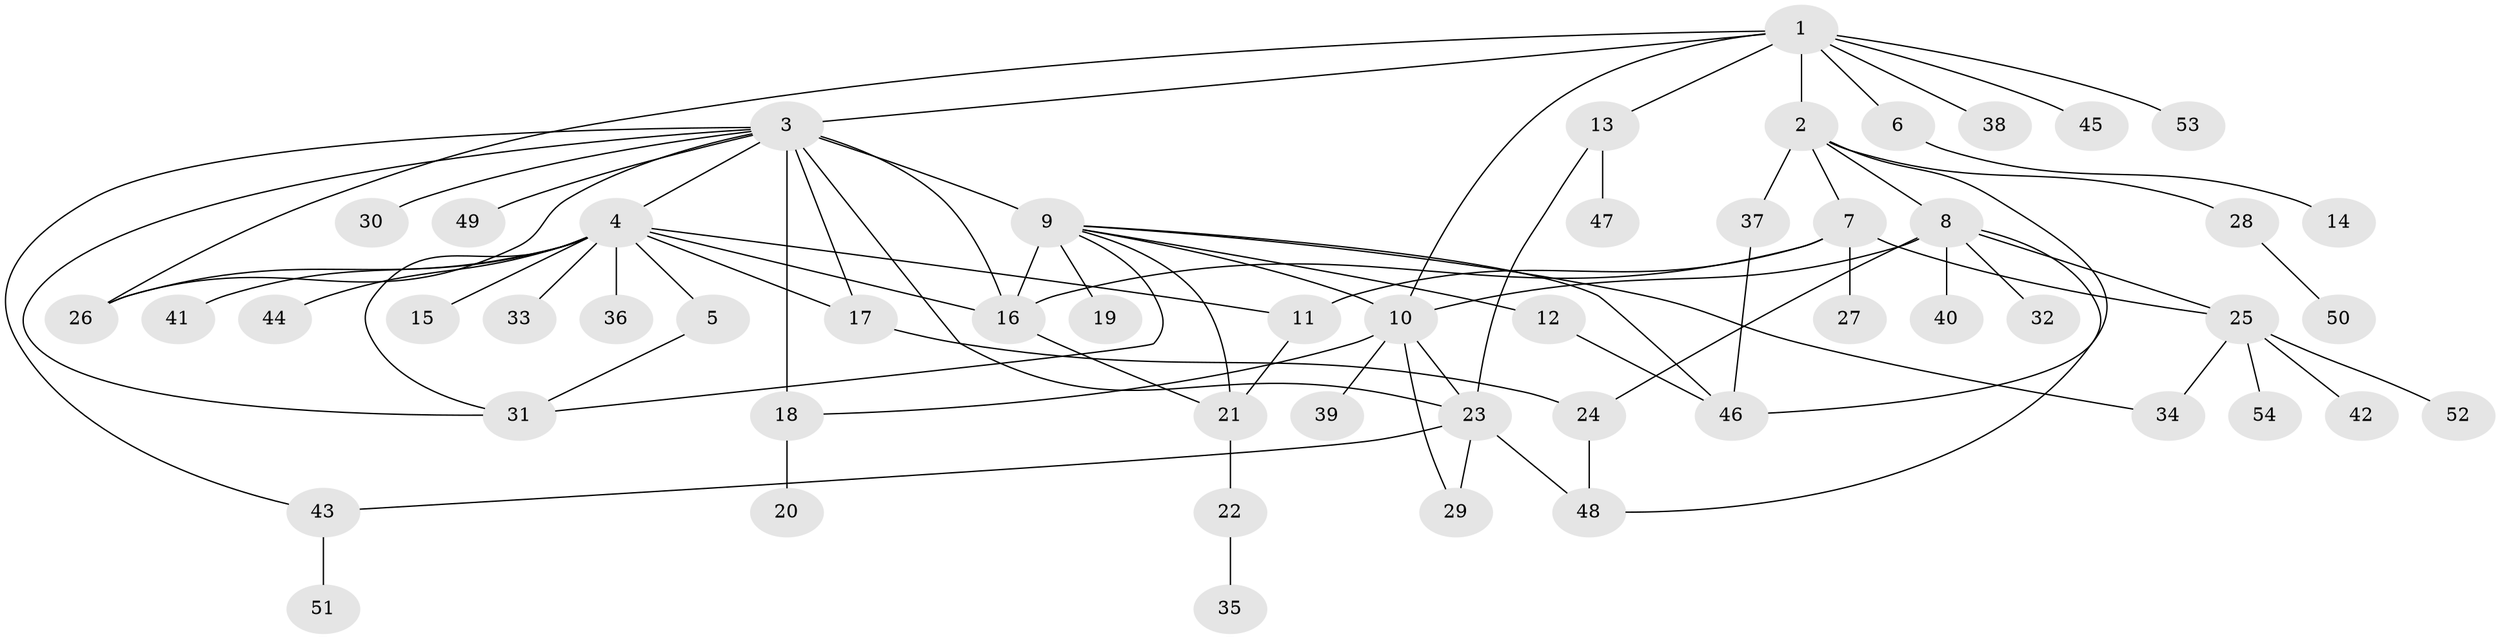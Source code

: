 // original degree distribution, {11: 0.009345794392523364, 8: 0.04672897196261682, 22: 0.009345794392523364, 12: 0.009345794392523364, 3: 0.12149532710280374, 6: 0.009345794392523364, 1: 0.48598130841121495, 20: 0.009345794392523364, 4: 0.07476635514018691, 2: 0.205607476635514, 5: 0.009345794392523364, 7: 0.009345794392523364}
// Generated by graph-tools (version 1.1) at 2025/35/03/09/25 02:35:51]
// undirected, 54 vertices, 80 edges
graph export_dot {
graph [start="1"]
  node [color=gray90,style=filled];
  1;
  2;
  3;
  4;
  5;
  6;
  7;
  8;
  9;
  10;
  11;
  12;
  13;
  14;
  15;
  16;
  17;
  18;
  19;
  20;
  21;
  22;
  23;
  24;
  25;
  26;
  27;
  28;
  29;
  30;
  31;
  32;
  33;
  34;
  35;
  36;
  37;
  38;
  39;
  40;
  41;
  42;
  43;
  44;
  45;
  46;
  47;
  48;
  49;
  50;
  51;
  52;
  53;
  54;
  1 -- 2 [weight=1.0];
  1 -- 3 [weight=1.0];
  1 -- 6 [weight=1.0];
  1 -- 10 [weight=1.0];
  1 -- 13 [weight=1.0];
  1 -- 26 [weight=1.0];
  1 -- 38 [weight=1.0];
  1 -- 45 [weight=1.0];
  1 -- 53 [weight=1.0];
  2 -- 7 [weight=1.0];
  2 -- 8 [weight=1.0];
  2 -- 28 [weight=1.0];
  2 -- 37 [weight=1.0];
  2 -- 46 [weight=1.0];
  3 -- 4 [weight=1.0];
  3 -- 9 [weight=1.0];
  3 -- 16 [weight=1.0];
  3 -- 17 [weight=1.0];
  3 -- 18 [weight=6.0];
  3 -- 23 [weight=1.0];
  3 -- 26 [weight=1.0];
  3 -- 30 [weight=1.0];
  3 -- 31 [weight=1.0];
  3 -- 43 [weight=1.0];
  3 -- 49 [weight=1.0];
  4 -- 5 [weight=1.0];
  4 -- 11 [weight=2.0];
  4 -- 15 [weight=3.0];
  4 -- 16 [weight=1.0];
  4 -- 17 [weight=1.0];
  4 -- 26 [weight=1.0];
  4 -- 31 [weight=1.0];
  4 -- 33 [weight=1.0];
  4 -- 36 [weight=1.0];
  4 -- 41 [weight=1.0];
  4 -- 44 [weight=1.0];
  5 -- 31 [weight=1.0];
  6 -- 14 [weight=1.0];
  7 -- 11 [weight=1.0];
  7 -- 16 [weight=1.0];
  7 -- 25 [weight=1.0];
  7 -- 27 [weight=1.0];
  8 -- 10 [weight=1.0];
  8 -- 24 [weight=1.0];
  8 -- 25 [weight=1.0];
  8 -- 32 [weight=1.0];
  8 -- 40 [weight=1.0];
  8 -- 48 [weight=1.0];
  9 -- 10 [weight=1.0];
  9 -- 12 [weight=1.0];
  9 -- 16 [weight=9.0];
  9 -- 19 [weight=1.0];
  9 -- 21 [weight=1.0];
  9 -- 31 [weight=1.0];
  9 -- 34 [weight=1.0];
  9 -- 46 [weight=1.0];
  10 -- 18 [weight=1.0];
  10 -- 23 [weight=1.0];
  10 -- 29 [weight=1.0];
  10 -- 39 [weight=1.0];
  11 -- 21 [weight=4.0];
  12 -- 46 [weight=1.0];
  13 -- 23 [weight=1.0];
  13 -- 47 [weight=1.0];
  16 -- 21 [weight=1.0];
  17 -- 24 [weight=1.0];
  18 -- 20 [weight=1.0];
  21 -- 22 [weight=1.0];
  22 -- 35 [weight=1.0];
  23 -- 29 [weight=1.0];
  23 -- 43 [weight=1.0];
  23 -- 48 [weight=1.0];
  24 -- 48 [weight=1.0];
  25 -- 34 [weight=1.0];
  25 -- 42 [weight=1.0];
  25 -- 52 [weight=1.0];
  25 -- 54 [weight=1.0];
  28 -- 50 [weight=1.0];
  37 -- 46 [weight=1.0];
  43 -- 51 [weight=1.0];
}

